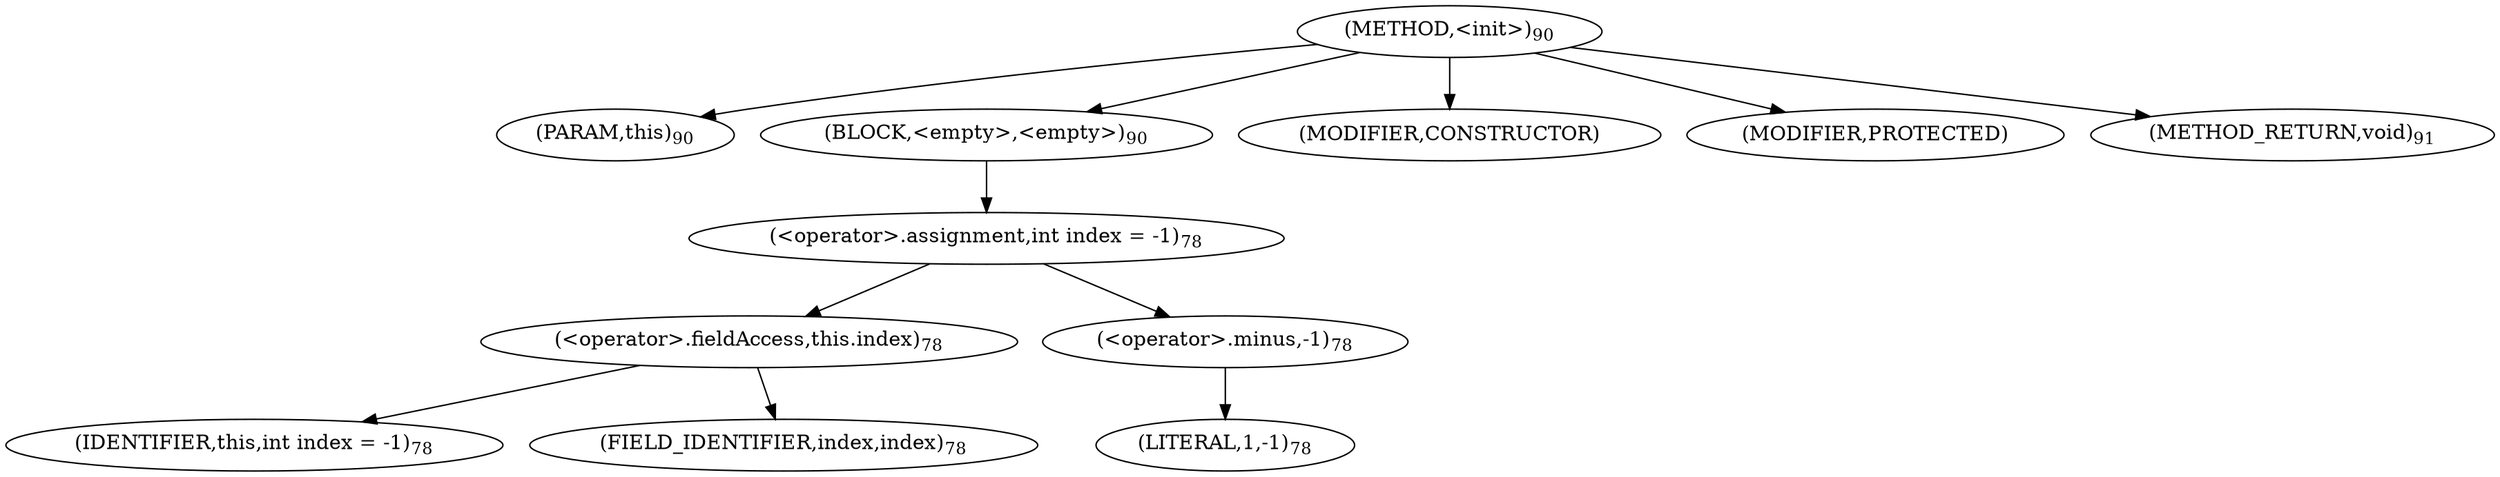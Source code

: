 digraph "&lt;init&gt;" {  
"43" [label = <(METHOD,&lt;init&gt;)<SUB>90</SUB>> ]
"44" [label = <(PARAM,this)<SUB>90</SUB>> ]
"45" [label = <(BLOCK,&lt;empty&gt;,&lt;empty&gt;)<SUB>90</SUB>> ]
"46" [label = <(&lt;operator&gt;.assignment,int index = -1)<SUB>78</SUB>> ]
"47" [label = <(&lt;operator&gt;.fieldAccess,this.index)<SUB>78</SUB>> ]
"48" [label = <(IDENTIFIER,this,int index = -1)<SUB>78</SUB>> ]
"49" [label = <(FIELD_IDENTIFIER,index,index)<SUB>78</SUB>> ]
"50" [label = <(&lt;operator&gt;.minus,-1)<SUB>78</SUB>> ]
"51" [label = <(LITERAL,1,-1)<SUB>78</SUB>> ]
"52" [label = <(MODIFIER,CONSTRUCTOR)> ]
"53" [label = <(MODIFIER,PROTECTED)> ]
"54" [label = <(METHOD_RETURN,void)<SUB>91</SUB>> ]
  "43" -> "44" 
  "43" -> "45" 
  "43" -> "52" 
  "43" -> "53" 
  "43" -> "54" 
  "45" -> "46" 
  "46" -> "47" 
  "46" -> "50" 
  "47" -> "48" 
  "47" -> "49" 
  "50" -> "51" 
}
